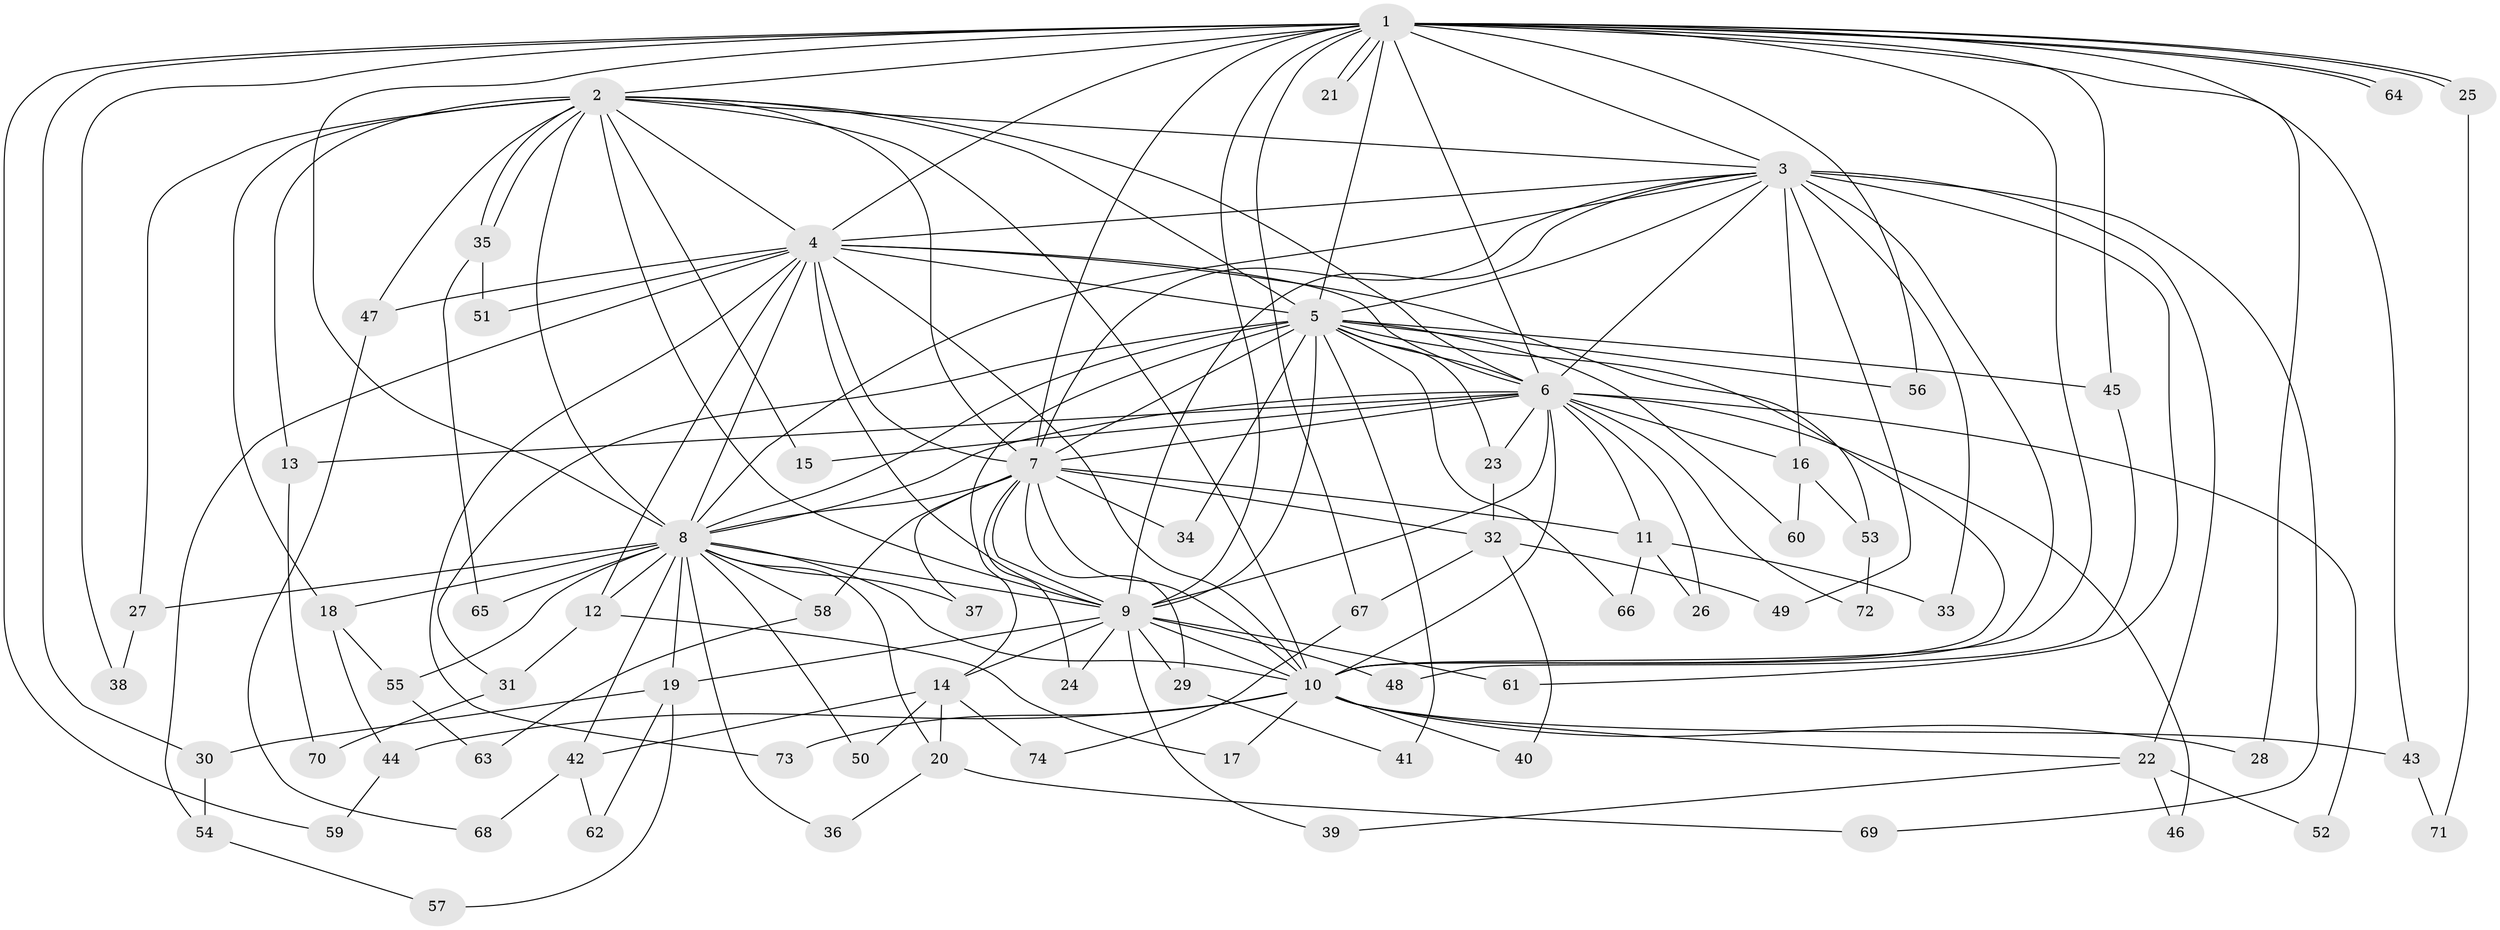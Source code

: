 // coarse degree distribution, {15: 0.03225806451612903, 14: 0.06451612903225806, 9: 0.03225806451612903, 13: 0.06451612903225806, 12: 0.03225806451612903, 4: 0.0967741935483871, 6: 0.06451612903225806, 3: 0.22580645161290322, 7: 0.03225806451612903, 5: 0.1935483870967742, 1: 0.06451612903225806, 2: 0.0967741935483871}
// Generated by graph-tools (version 1.1) at 2025/49/03/04/25 22:49:42]
// undirected, 74 vertices, 173 edges
graph export_dot {
  node [color=gray90,style=filled];
  1;
  2;
  3;
  4;
  5;
  6;
  7;
  8;
  9;
  10;
  11;
  12;
  13;
  14;
  15;
  16;
  17;
  18;
  19;
  20;
  21;
  22;
  23;
  24;
  25;
  26;
  27;
  28;
  29;
  30;
  31;
  32;
  33;
  34;
  35;
  36;
  37;
  38;
  39;
  40;
  41;
  42;
  43;
  44;
  45;
  46;
  47;
  48;
  49;
  50;
  51;
  52;
  53;
  54;
  55;
  56;
  57;
  58;
  59;
  60;
  61;
  62;
  63;
  64;
  65;
  66;
  67;
  68;
  69;
  70;
  71;
  72;
  73;
  74;
  1 -- 2;
  1 -- 3;
  1 -- 4;
  1 -- 5;
  1 -- 6;
  1 -- 7;
  1 -- 8;
  1 -- 9;
  1 -- 10;
  1 -- 21;
  1 -- 21;
  1 -- 25;
  1 -- 25;
  1 -- 28;
  1 -- 30;
  1 -- 38;
  1 -- 43;
  1 -- 45;
  1 -- 56;
  1 -- 59;
  1 -- 64;
  1 -- 64;
  1 -- 67;
  2 -- 3;
  2 -- 4;
  2 -- 5;
  2 -- 6;
  2 -- 7;
  2 -- 8;
  2 -- 9;
  2 -- 10;
  2 -- 13;
  2 -- 15;
  2 -- 18;
  2 -- 27;
  2 -- 35;
  2 -- 35;
  2 -- 47;
  3 -- 4;
  3 -- 5;
  3 -- 6;
  3 -- 7;
  3 -- 8;
  3 -- 9;
  3 -- 10;
  3 -- 16;
  3 -- 22;
  3 -- 33;
  3 -- 49;
  3 -- 61;
  3 -- 69;
  4 -- 5;
  4 -- 6;
  4 -- 7;
  4 -- 8;
  4 -- 9;
  4 -- 10;
  4 -- 12;
  4 -- 47;
  4 -- 51;
  4 -- 53;
  4 -- 54;
  4 -- 73;
  5 -- 6;
  5 -- 7;
  5 -- 8;
  5 -- 9;
  5 -- 10;
  5 -- 14;
  5 -- 23;
  5 -- 31;
  5 -- 34;
  5 -- 41;
  5 -- 45;
  5 -- 56;
  5 -- 60;
  5 -- 66;
  6 -- 7;
  6 -- 8;
  6 -- 9;
  6 -- 10;
  6 -- 11;
  6 -- 13;
  6 -- 15;
  6 -- 16;
  6 -- 23;
  6 -- 26;
  6 -- 46;
  6 -- 52;
  6 -- 72;
  7 -- 8;
  7 -- 9;
  7 -- 10;
  7 -- 11;
  7 -- 24;
  7 -- 29;
  7 -- 32;
  7 -- 34;
  7 -- 37;
  7 -- 58;
  8 -- 9;
  8 -- 10;
  8 -- 12;
  8 -- 18;
  8 -- 19;
  8 -- 20;
  8 -- 27;
  8 -- 36;
  8 -- 37;
  8 -- 42;
  8 -- 50;
  8 -- 55;
  8 -- 58;
  8 -- 65;
  9 -- 10;
  9 -- 14;
  9 -- 19;
  9 -- 24;
  9 -- 29;
  9 -- 39;
  9 -- 48;
  9 -- 61;
  10 -- 17;
  10 -- 22;
  10 -- 28;
  10 -- 40;
  10 -- 43;
  10 -- 44;
  10 -- 73;
  11 -- 26;
  11 -- 33;
  11 -- 66;
  12 -- 17;
  12 -- 31;
  13 -- 70;
  14 -- 20;
  14 -- 42;
  14 -- 50;
  14 -- 74;
  16 -- 53;
  16 -- 60;
  18 -- 44;
  18 -- 55;
  19 -- 30;
  19 -- 57;
  19 -- 62;
  20 -- 36;
  20 -- 69;
  22 -- 39;
  22 -- 46;
  22 -- 52;
  23 -- 32;
  25 -- 71;
  27 -- 38;
  29 -- 41;
  30 -- 54;
  31 -- 70;
  32 -- 40;
  32 -- 49;
  32 -- 67;
  35 -- 51;
  35 -- 65;
  42 -- 62;
  42 -- 68;
  43 -- 71;
  44 -- 59;
  45 -- 48;
  47 -- 68;
  53 -- 72;
  54 -- 57;
  55 -- 63;
  58 -- 63;
  67 -- 74;
}
